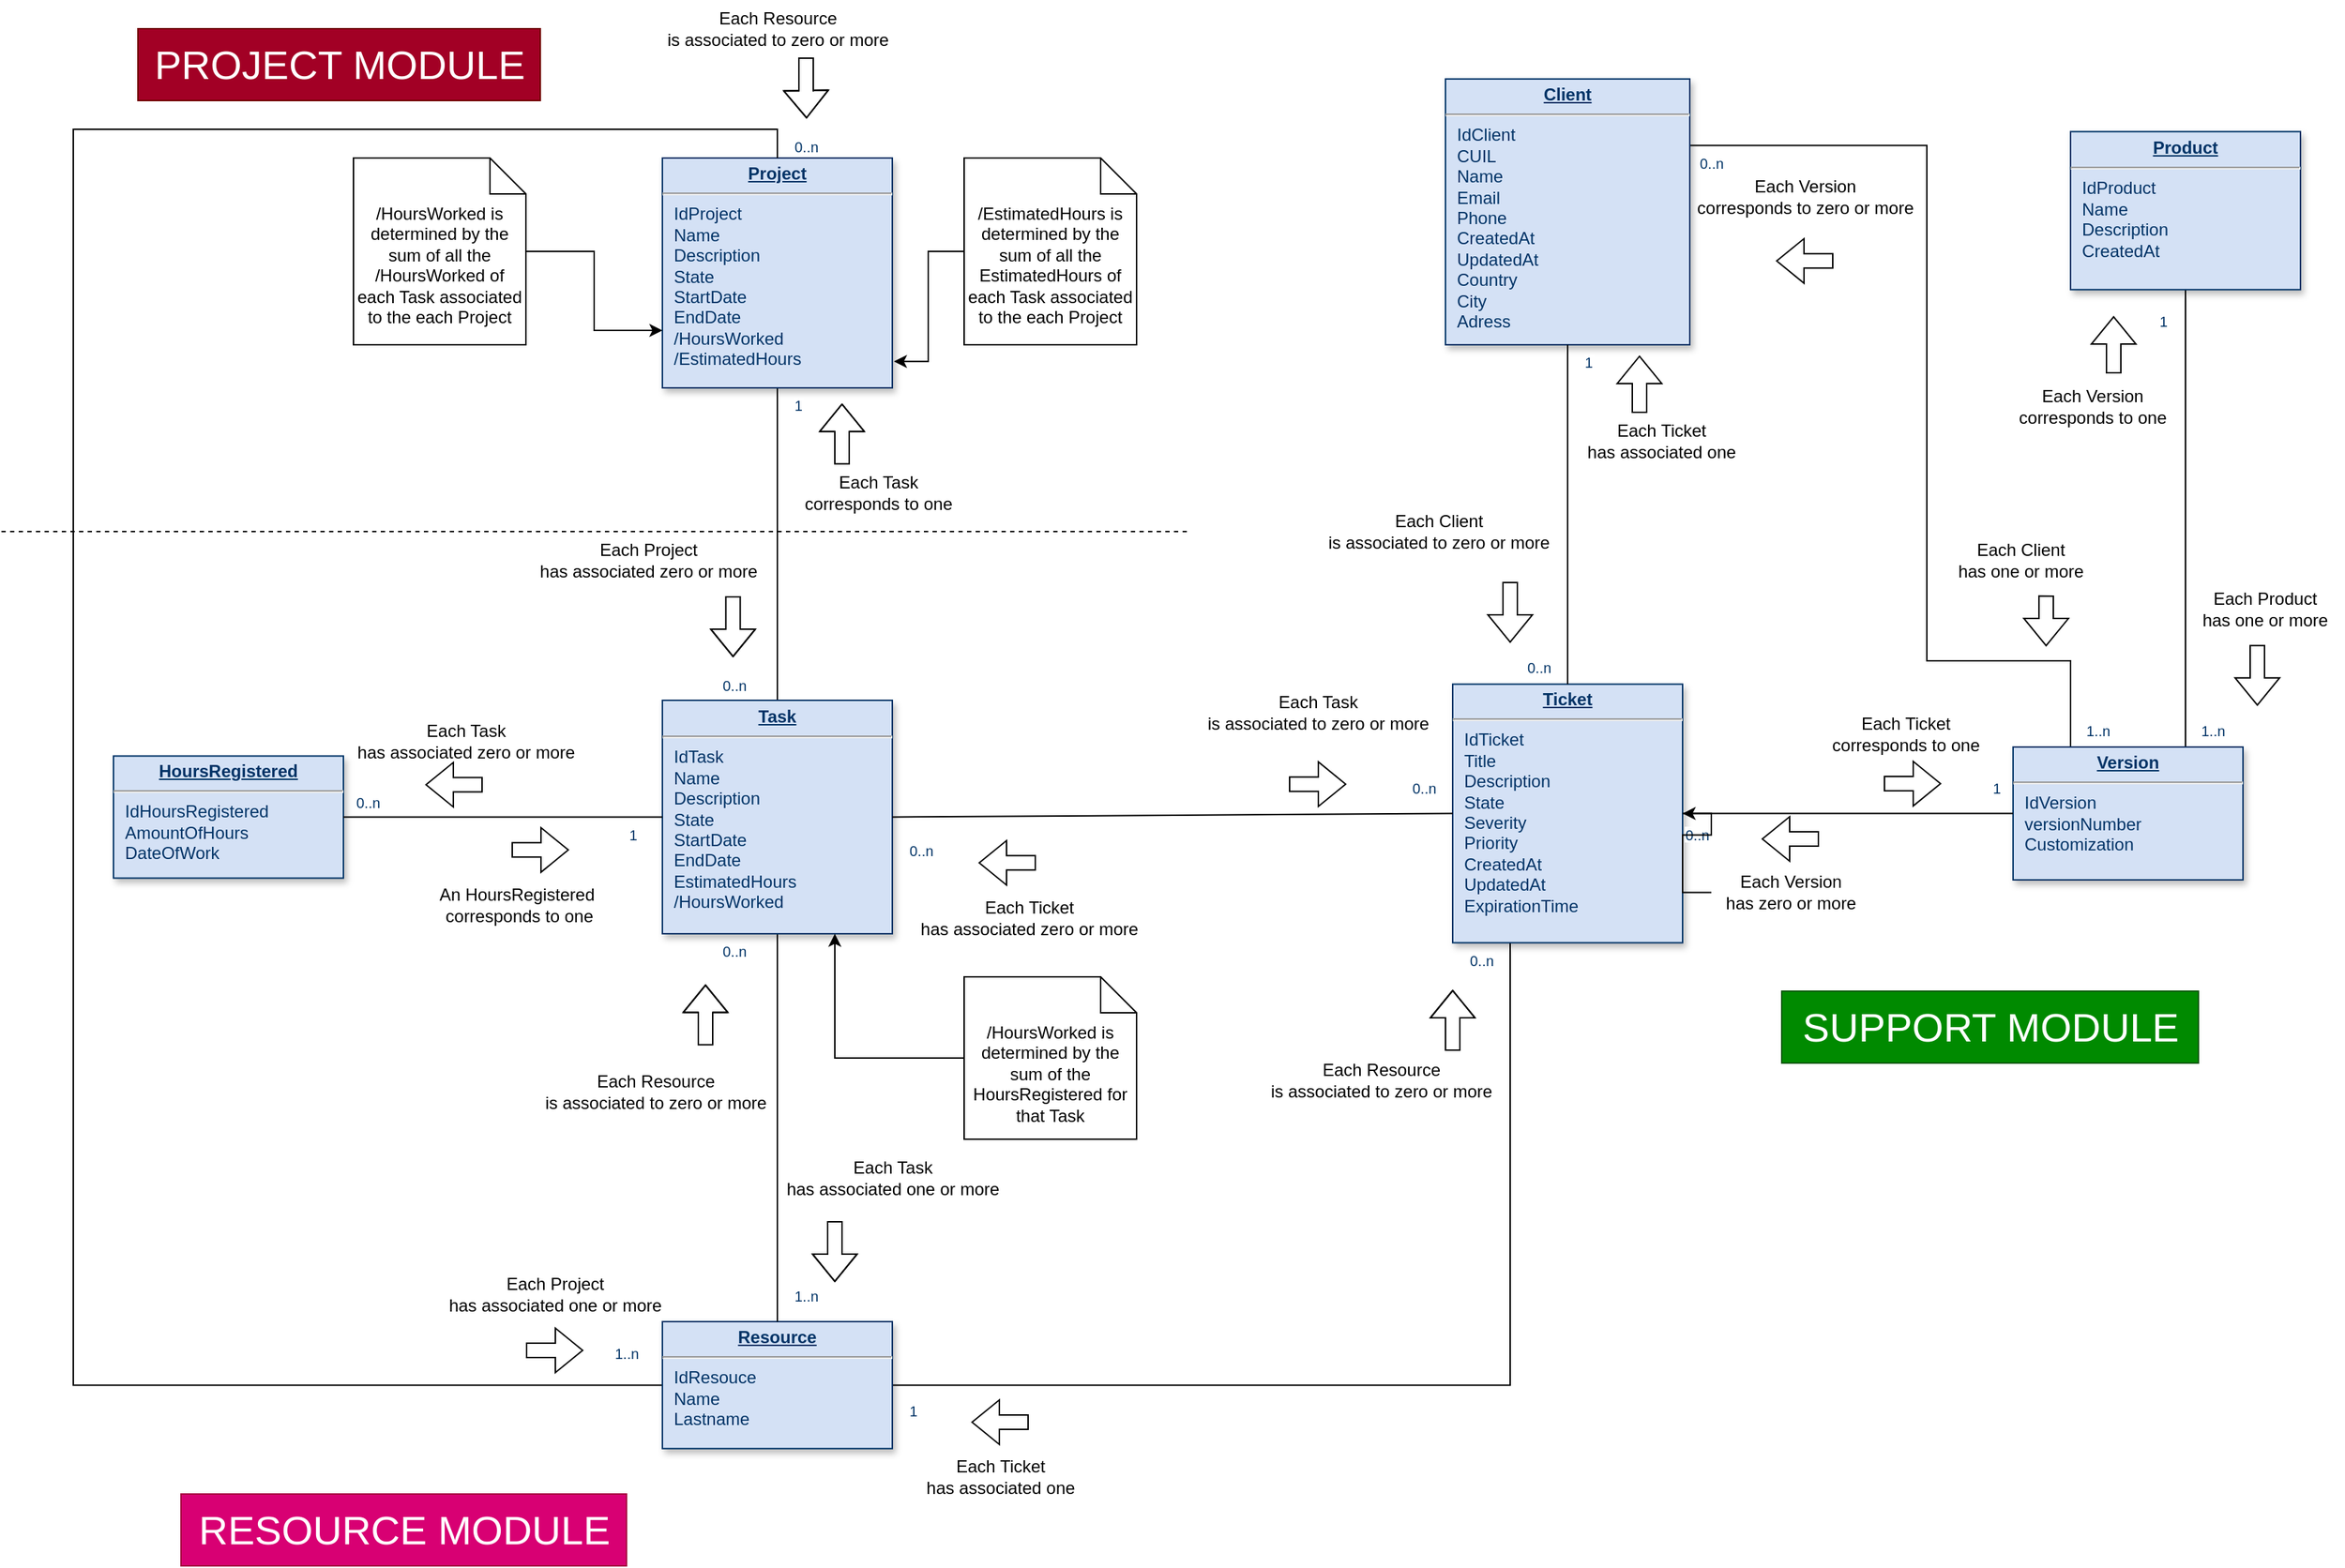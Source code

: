 <mxfile version="21.5.1" type="device">
  <diagram name="Page-1" id="efa7a0a1-bf9b-a30e-e6df-94a7791c09e9">
    <mxGraphModel dx="1114" dy="654" grid="1" gridSize="10" guides="1" tooltips="1" connect="1" arrows="1" fold="1" page="1" pageScale="1" pageWidth="826" pageHeight="1169" background="none" math="0" shadow="0">
      <root>
        <mxCell id="0" />
        <mxCell id="1" parent="0" />
        <mxCell id="20" value="&lt;p style=&quot;margin: 0px; margin-top: 4px; text-align: center; text-decoration: underline;&quot;&gt;&lt;strong&gt;HoursRegistered&lt;/strong&gt;&lt;/p&gt;&lt;hr&gt;&lt;p style=&quot;margin: 0px; margin-left: 8px;&quot;&gt;IdHoursRegistered&lt;/p&gt;&lt;p style=&quot;margin: 0px; margin-left: 8px;&quot;&gt;AmountOfHours&lt;/p&gt;&lt;p style=&quot;margin: 0px; margin-left: 8px;&quot;&gt;DateOfWork&lt;/p&gt;" style="verticalAlign=top;align=left;overflow=fill;fontSize=12;fontFamily=Helvetica;html=1;strokeColor=#003366;shadow=1;fillColor=#D4E1F5;fontColor=#003366" parent="1" vertex="1">
          <mxGeometry x="78" y="526.25" width="160" height="85" as="geometry" />
        </mxCell>
        <mxCell id="zfTTGvhppYqI7xpnwaoA-194" style="edgeStyle=orthogonalEdgeStyle;rounded=0;orthogonalLoop=1;jettySize=auto;html=1;entryX=0.5;entryY=0;entryDx=0;entryDy=0;endArrow=none;endFill=0;" parent="1" source="21" target="35" edge="1">
          <mxGeometry relative="1" as="geometry" />
        </mxCell>
        <mxCell id="21" value="&lt;p style=&quot;margin: 0px; margin-top: 4px; text-align: center; text-decoration: underline;&quot;&gt;&lt;strong&gt;Project&lt;/strong&gt;&lt;/p&gt;&lt;hr&gt;&lt;p style=&quot;margin: 0px; margin-left: 8px;&quot;&gt;IdProject&lt;/p&gt;&lt;p style=&quot;margin: 0px; margin-left: 8px;&quot;&gt;Name&lt;/p&gt;&lt;p style=&quot;margin: 0px; margin-left: 8px;&quot;&gt;Description&lt;/p&gt;&lt;p style=&quot;margin: 0px; margin-left: 8px;&quot;&gt;State&lt;/p&gt;&lt;p style=&quot;margin: 0px; margin-left: 8px;&quot;&gt;StartDate&lt;/p&gt;&lt;p style=&quot;margin: 0px; margin-left: 8px;&quot;&gt;EndDate&lt;/p&gt;&lt;p style=&quot;margin: 0px; margin-left: 8px;&quot;&gt;/HoursWorked&lt;/p&gt;&lt;p style=&quot;margin: 0px; margin-left: 8px;&quot;&gt;/EstimatedHours&lt;/p&gt;" style="verticalAlign=top;align=left;overflow=fill;fontSize=12;fontFamily=Helvetica;html=1;strokeColor=#003366;shadow=1;fillColor=#D4E1F5;fontColor=#003366" parent="1" vertex="1">
          <mxGeometry x="460" y="110.0" width="160" height="160" as="geometry" />
        </mxCell>
        <mxCell id="zfTTGvhppYqI7xpnwaoA-155" style="edgeStyle=orthogonalEdgeStyle;rounded=0;orthogonalLoop=1;jettySize=auto;html=1;exitX=1;exitY=0.25;exitDx=0;exitDy=0;entryX=0.25;entryY=0;entryDx=0;entryDy=0;endArrow=none;endFill=0;" parent="1" source="22" target="33" edge="1">
          <mxGeometry relative="1" as="geometry">
            <Array as="points">
              <mxPoint x="1175" y="101" />
              <mxPoint x="1340" y="101" />
              <mxPoint x="1340" y="460" />
              <mxPoint x="1440" y="460" />
            </Array>
          </mxGeometry>
        </mxCell>
        <mxCell id="22" value="&lt;p style=&quot;margin: 0px; margin-top: 4px; text-align: center; text-decoration: underline;&quot;&gt;&lt;b&gt;Client&lt;/b&gt;&lt;/p&gt;&lt;hr&gt;&lt;p style=&quot;margin: 0px; margin-left: 8px;&quot;&gt;IdClient&lt;/p&gt;&lt;p style=&quot;margin: 0px; margin-left: 8px;&quot;&gt;CUIL&lt;br&gt;&lt;/p&gt;&lt;p style=&quot;margin: 0px; margin-left: 8px;&quot;&gt;Name&lt;/p&gt;&lt;p style=&quot;margin: 0px; margin-left: 8px;&quot;&gt;Email&lt;/p&gt;&lt;p style=&quot;margin: 0px; margin-left: 8px;&quot;&gt;Phone&lt;/p&gt;&lt;p style=&quot;margin: 0px; margin-left: 8px;&quot;&gt;CreatedAt&lt;/p&gt;&lt;p style=&quot;margin: 0px; margin-left: 8px;&quot;&gt;UpdatedAt&lt;/p&gt;&lt;p style=&quot;margin: 0px; margin-left: 8px;&quot;&gt;Country&lt;/p&gt;&lt;p style=&quot;margin: 0px; margin-left: 8px;&quot;&gt;City&lt;/p&gt;&lt;p style=&quot;margin: 0px; margin-left: 8px;&quot;&gt;Adress&lt;/p&gt;" style="verticalAlign=top;align=left;overflow=fill;fontSize=12;fontFamily=Helvetica;html=1;strokeColor=#003366;shadow=1;fillColor=#D4E1F5;fontColor=#003366" parent="1" vertex="1">
          <mxGeometry x="1005" y="54.96" width="170" height="185.04" as="geometry" />
        </mxCell>
        <mxCell id="zfTTGvhppYqI7xpnwaoA-201" style="edgeStyle=orthogonalEdgeStyle;rounded=0;orthogonalLoop=1;jettySize=auto;html=1;entryX=0.25;entryY=1;entryDx=0;entryDy=0;endArrow=none;endFill=0;" parent="1" source="25" target="28" edge="1">
          <mxGeometry relative="1" as="geometry" />
        </mxCell>
        <mxCell id="zfTTGvhppYqI7xpnwaoA-208" style="edgeStyle=orthogonalEdgeStyle;rounded=0;orthogonalLoop=1;jettySize=auto;html=1;entryX=0.5;entryY=0;entryDx=0;entryDy=0;endArrow=none;endFill=0;" parent="1" source="25" target="21" edge="1">
          <mxGeometry relative="1" as="geometry">
            <Array as="points">
              <mxPoint x="50" y="964" />
              <mxPoint x="50" y="90" />
              <mxPoint x="540" y="90" />
            </Array>
          </mxGeometry>
        </mxCell>
        <mxCell id="25" value="&lt;p style=&quot;margin: 0px; margin-top: 4px; text-align: center; text-decoration: underline;&quot;&gt;&lt;strong&gt;Resource&lt;/strong&gt;&lt;/p&gt;&lt;hr&gt;&lt;p style=&quot;margin: 0px; margin-left: 8px;&quot;&gt;IdResouce&lt;/p&gt;&lt;p style=&quot;margin: 0px; margin-left: 8px;&quot;&gt;Name&lt;/p&gt;&lt;p style=&quot;margin: 0px; margin-left: 8px;&quot;&gt;Lastname&lt;/p&gt;" style="verticalAlign=top;align=left;overflow=fill;fontSize=12;fontFamily=Helvetica;html=1;strokeColor=#003366;shadow=1;fillColor=#D4E1F5;fontColor=#003366" parent="1" vertex="1">
          <mxGeometry x="460" y="920" width="160" height="88.36" as="geometry" />
        </mxCell>
        <mxCell id="28" value="&lt;p style=&quot;margin: 0px; margin-top: 4px; text-align: center; text-decoration: underline;&quot;&gt;&lt;strong&gt;Ticket&lt;/strong&gt;&lt;/p&gt;&lt;hr&gt;&lt;p style=&quot;margin: 0px; margin-left: 8px;&quot;&gt;IdTicket&lt;/p&gt;&lt;p style=&quot;margin: 0px; margin-left: 8px;&quot;&gt;Title&lt;/p&gt;&lt;p style=&quot;margin: 0px; margin-left: 8px;&quot;&gt;Description&lt;/p&gt;&lt;p style=&quot;margin: 0px; margin-left: 8px;&quot;&gt;State&lt;/p&gt;&lt;p style=&quot;margin: 0px; margin-left: 8px;&quot;&gt;Severity&lt;/p&gt;&lt;p style=&quot;margin: 0px; margin-left: 8px;&quot;&gt;Priority&lt;/p&gt;&lt;p style=&quot;margin: 0px; margin-left: 8px;&quot;&gt;CreatedAt&lt;/p&gt;&lt;p style=&quot;margin: 0px; margin-left: 8px;&quot;&gt;UpdatedAt&lt;/p&gt;&lt;p style=&quot;margin: 0px; margin-left: 8px;&quot;&gt;ExpirationTime&lt;/p&gt;" style="verticalAlign=top;align=left;overflow=fill;fontSize=12;fontFamily=Helvetica;html=1;strokeColor=#003366;shadow=1;fillColor=#D4E1F5;fontColor=#003366" parent="1" vertex="1">
          <mxGeometry x="1010" y="476.25" width="160" height="180" as="geometry" />
        </mxCell>
        <mxCell id="zfTTGvhppYqI7xpnwaoA-118" style="edgeStyle=orthogonalEdgeStyle;rounded=0;orthogonalLoop=1;jettySize=auto;html=1;endArrow=none;endFill=0;exitX=0.5;exitY=1;exitDx=0;exitDy=0;entryX=0.75;entryY=0;entryDx=0;entryDy=0;" parent="1" source="29" target="33" edge="1">
          <mxGeometry relative="1" as="geometry">
            <Array as="points">
              <mxPoint x="1520" y="330" />
              <mxPoint x="1520" y="330" />
            </Array>
          </mxGeometry>
        </mxCell>
        <mxCell id="29" value="&lt;p style=&quot;margin: 0px; margin-top: 4px; text-align: center; text-decoration: underline;&quot;&gt;&lt;b&gt;Product&lt;/b&gt;&lt;/p&gt;&lt;hr&gt;&lt;p style=&quot;margin: 0px; margin-left: 8px;&quot;&gt;IdProduct&lt;/p&gt;&lt;p style=&quot;margin: 0px; margin-left: 8px;&quot;&gt;Name&lt;/p&gt;&lt;p style=&quot;margin: 0px; margin-left: 8px;&quot;&gt;Description&lt;/p&gt;&lt;p style=&quot;margin: 0px; margin-left: 8px;&quot;&gt;CreatedAt&lt;/p&gt;" style="verticalAlign=top;align=left;overflow=fill;fontSize=12;fontFamily=Helvetica;html=1;strokeColor=#003366;shadow=1;fillColor=#D4E1F5;fontColor=#003366" parent="1" vertex="1">
          <mxGeometry x="1440" y="91.64" width="160" height="110" as="geometry" />
        </mxCell>
        <mxCell id="33" value="&lt;p style=&quot;margin: 0px; margin-top: 4px; text-align: center; text-decoration: underline;&quot;&gt;&lt;strong&gt;Version&lt;/strong&gt;&lt;/p&gt;&lt;hr&gt;&lt;p style=&quot;margin: 0px; margin-left: 8px;&quot;&gt;IdVersion&lt;/p&gt;&lt;p style=&quot;margin: 0px 0px 0px 8px;&quot;&gt;versionNumber&lt;/p&gt;&lt;p style=&quot;margin: 0px 0px 0px 8px;&quot;&gt;Customization&lt;/p&gt;&lt;p style=&quot;margin: 0px 0px 0px 8px;&quot;&gt;&lt;br&gt;&lt;/p&gt;" style="verticalAlign=top;align=left;overflow=fill;fontSize=12;fontFamily=Helvetica;html=1;strokeColor=#003366;shadow=1;fillColor=#D4E1F5;fontColor=#003366;container=0;" parent="1" vertex="1">
          <mxGeometry x="1400" y="520" width="160" height="92.5" as="geometry" />
        </mxCell>
        <mxCell id="zfTTGvhppYqI7xpnwaoA-185" style="edgeStyle=orthogonalEdgeStyle;rounded=0;orthogonalLoop=1;jettySize=auto;html=1;exitX=0.5;exitY=1;exitDx=0;exitDy=0;entryX=0.5;entryY=0;entryDx=0;entryDy=0;endArrow=none;endFill=0;" parent="1" source="35" target="25" edge="1">
          <mxGeometry relative="1" as="geometry" />
        </mxCell>
        <mxCell id="35" value="&lt;p style=&quot;margin: 0px; margin-top: 4px; text-align: center; text-decoration: underline;&quot;&gt;&lt;strong&gt;Task&lt;/strong&gt;&lt;/p&gt;&lt;hr&gt;&lt;p style=&quot;margin: 0px; margin-left: 8px;&quot;&gt;IdTask&lt;/p&gt;&lt;p style=&quot;margin: 0px; margin-left: 8px;&quot;&gt;Name&lt;/p&gt;&lt;p style=&quot;margin: 0px; margin-left: 8px;&quot;&gt;Description&lt;/p&gt;&lt;p style=&quot;margin: 0px; margin-left: 8px;&quot;&gt;State&lt;/p&gt;&lt;p style=&quot;margin: 0px; margin-left: 8px;&quot;&gt;StartDate&lt;/p&gt;&lt;p style=&quot;margin: 0px; margin-left: 8px;&quot;&gt;EndDate&lt;/p&gt;&lt;p style=&quot;margin: 0px; margin-left: 8px;&quot;&gt;EstimatedHours&lt;/p&gt;&lt;p style=&quot;margin: 0px; margin-left: 8px;&quot;&gt;/HoursWorked&lt;/p&gt;" style="verticalAlign=top;align=left;overflow=fill;fontSize=12;fontFamily=Helvetica;html=1;strokeColor=#003366;shadow=1;fillColor=#D4E1F5;fontColor=#003366" parent="1" vertex="1">
          <mxGeometry x="460" y="487.5" width="160" height="162.5" as="geometry" />
        </mxCell>
        <mxCell id="zfTTGvhppYqI7xpnwaoA-127" value="1..n" style="resizable=0;align=left;verticalAlign=top;labelBackgroundColor=#ffffff;fontSize=10;strokeColor=#003366;shadow=1;fillColor=#D4E1F5;fontColor=#003366;container=0;" parent="1" connectable="0" vertex="1">
          <mxGeometry x="1529" y="496.25" as="geometry" />
        </mxCell>
        <mxCell id="zfTTGvhppYqI7xpnwaoA-128" value="1" style="resizable=0;align=left;verticalAlign=top;labelBackgroundColor=#ffffff;fontSize=10;strokeColor=#003366;shadow=1;fillColor=#D4E1F5;fontColor=#003366;container=0;" parent="1" connectable="0" vertex="1">
          <mxGeometry x="1500" y="211.64" as="geometry" />
        </mxCell>
        <mxCell id="zfTTGvhppYqI7xpnwaoA-130" value="Each Product&lt;br&gt;has one or more" style="text;html=1;align=center;verticalAlign=middle;resizable=0;points=[];autosize=1;strokeColor=none;fillColor=none;" parent="1" vertex="1">
          <mxGeometry x="1520" y="403.87" width="110" height="40" as="geometry" />
        </mxCell>
        <mxCell id="zfTTGvhppYqI7xpnwaoA-131" value="" style="shape=flexArrow;endArrow=classic;html=1;rounded=0;" parent="1" edge="1">
          <mxGeometry width="50" height="50" relative="1" as="geometry">
            <mxPoint x="1570" y="448.87" as="sourcePoint" />
            <mxPoint x="1570" y="491.37" as="targetPoint" />
          </mxGeometry>
        </mxCell>
        <mxCell id="zfTTGvhppYqI7xpnwaoA-132" value="Each Version &lt;br&gt;corresponds to one" style="text;html=1;align=center;verticalAlign=middle;resizable=0;points=[];autosize=1;strokeColor=none;fillColor=none;" parent="1" vertex="1">
          <mxGeometry x="1390" y="262.5" width="130" height="40" as="geometry" />
        </mxCell>
        <mxCell id="zfTTGvhppYqI7xpnwaoA-133" value="" style="shape=flexArrow;endArrow=classic;html=1;rounded=0;" parent="1" edge="1">
          <mxGeometry width="50" height="50" relative="1" as="geometry">
            <mxPoint x="1470" y="260" as="sourcePoint" />
            <mxPoint x="1470" y="220" as="targetPoint" />
          </mxGeometry>
        </mxCell>
        <mxCell id="zfTTGvhppYqI7xpnwaoA-134" value="" style="endArrow=none;html=1;rounded=0;exitX=1;exitY=0.5;exitDx=0;exitDy=0;entryX=0;entryY=0.5;entryDx=0;entryDy=0;" parent="1" source="28" target="33" edge="1">
          <mxGeometry width="50" height="50" relative="1" as="geometry">
            <mxPoint x="1190" y="560" as="sourcePoint" />
            <mxPoint x="1280" y="540" as="targetPoint" />
          </mxGeometry>
        </mxCell>
        <mxCell id="zfTTGvhppYqI7xpnwaoA-135" value="0..n" style="resizable=0;align=left;verticalAlign=top;labelBackgroundColor=#ffffff;fontSize=10;strokeColor=#003366;shadow=1;fillColor=#D4E1F5;fontColor=#003366;container=0;" parent="1" connectable="0" vertex="1">
          <mxGeometry x="1170" y="568.75" as="geometry" />
        </mxCell>
        <mxCell id="zfTTGvhppYqI7xpnwaoA-136" value="1" style="resizable=0;align=left;verticalAlign=top;labelBackgroundColor=#ffffff;fontSize=10;strokeColor=#003366;shadow=1;fillColor=#D4E1F5;fontColor=#003366;container=0;" parent="1" connectable="0" vertex="1">
          <mxGeometry x="1384" y="536.25" as="geometry" />
        </mxCell>
        <mxCell id="zfTTGvhppYqI7xpnwaoA-137" value="Each Ticket &lt;br&gt;corresponds to one" style="text;html=1;align=center;verticalAlign=middle;resizable=0;points=[];autosize=1;strokeColor=none;fillColor=none;" parent="1" vertex="1">
          <mxGeometry x="1260" y="491.37" width="130" height="40" as="geometry" />
        </mxCell>
        <mxCell id="zfTTGvhppYqI7xpnwaoA-138" value="" style="shape=flexArrow;endArrow=classic;html=1;rounded=0;" parent="1" edge="1">
          <mxGeometry width="50" height="50" relative="1" as="geometry">
            <mxPoint x="1310" y="545.54" as="sourcePoint" />
            <mxPoint x="1350" y="545.54" as="targetPoint" />
          </mxGeometry>
        </mxCell>
        <mxCell id="zfTTGvhppYqI7xpnwaoA-220" value="" style="edgeStyle=orthogonalEdgeStyle;rounded=0;orthogonalLoop=1;jettySize=auto;html=1;" parent="1" source="zfTTGvhppYqI7xpnwaoA-139" target="28" edge="1">
          <mxGeometry relative="1" as="geometry" />
        </mxCell>
        <mxCell id="zfTTGvhppYqI7xpnwaoA-139" value="Each Version&lt;br&gt;has zero or more" style="text;html=1;align=center;verticalAlign=middle;resizable=0;points=[];autosize=1;strokeColor=none;fillColor=none;" parent="1" vertex="1">
          <mxGeometry x="1190" y="601.25" width="110" height="40" as="geometry" />
        </mxCell>
        <mxCell id="zfTTGvhppYqI7xpnwaoA-140" value="" style="shape=flexArrow;endArrow=classic;html=1;rounded=0;" parent="1" edge="1">
          <mxGeometry width="50" height="50" relative="1" as="geometry">
            <mxPoint x="1265" y="584" as="sourcePoint" />
            <mxPoint x="1225" y="584" as="targetPoint" />
          </mxGeometry>
        </mxCell>
        <mxCell id="zfTTGvhppYqI7xpnwaoA-141" value="" style="endArrow=none;html=1;rounded=0;exitX=0.5;exitY=0;exitDx=0;exitDy=0;entryX=0.5;entryY=1;entryDx=0;entryDy=0;" parent="1" source="28" target="22" edge="1">
          <mxGeometry width="50" height="50" relative="1" as="geometry">
            <mxPoint x="1180" y="360" as="sourcePoint" />
            <mxPoint x="1230" y="310" as="targetPoint" />
          </mxGeometry>
        </mxCell>
        <mxCell id="zfTTGvhppYqI7xpnwaoA-142" value="0..n" style="resizable=0;align=left;verticalAlign=top;labelBackgroundColor=#ffffff;fontSize=10;strokeColor=#003366;shadow=1;fillColor=#D4E1F5;fontColor=#003366;container=0;" parent="1" connectable="0" vertex="1">
          <mxGeometry x="1060" y="452.5" as="geometry" />
        </mxCell>
        <mxCell id="zfTTGvhppYqI7xpnwaoA-145" value="1" style="resizable=0;align=left;verticalAlign=top;labelBackgroundColor=#ffffff;fontSize=10;strokeColor=#003366;shadow=1;fillColor=#D4E1F5;fontColor=#003366;container=0;" parent="1" connectable="0" vertex="1">
          <mxGeometry x="1100" y="240" as="geometry" />
        </mxCell>
        <mxCell id="zfTTGvhppYqI7xpnwaoA-146" value="Each Client &lt;br&gt;is associated to zero or more" style="text;html=1;align=center;verticalAlign=middle;resizable=0;points=[];autosize=1;strokeColor=none;fillColor=none;" parent="1" vertex="1">
          <mxGeometry x="910" y="350" width="180" height="40" as="geometry" />
        </mxCell>
        <mxCell id="zfTTGvhppYqI7xpnwaoA-147" value="Each Ticket &lt;br&gt;has associated one" style="text;html=1;align=center;verticalAlign=middle;resizable=0;points=[];autosize=1;strokeColor=none;fillColor=none;" parent="1" vertex="1">
          <mxGeometry x="1090" y="287.48" width="130" height="40" as="geometry" />
        </mxCell>
        <mxCell id="zfTTGvhppYqI7xpnwaoA-148" value="" style="shape=flexArrow;endArrow=classic;html=1;rounded=0;" parent="1" edge="1">
          <mxGeometry width="50" height="50" relative="1" as="geometry">
            <mxPoint x="1050" y="405" as="sourcePoint" />
            <mxPoint x="1050" y="447.5" as="targetPoint" />
          </mxGeometry>
        </mxCell>
        <mxCell id="zfTTGvhppYqI7xpnwaoA-149" value="" style="shape=flexArrow;endArrow=classic;html=1;rounded=0;" parent="1" edge="1">
          <mxGeometry width="50" height="50" relative="1" as="geometry">
            <mxPoint x="1140" y="287.48" as="sourcePoint" />
            <mxPoint x="1140" y="247.48" as="targetPoint" />
          </mxGeometry>
        </mxCell>
        <mxCell id="zfTTGvhppYqI7xpnwaoA-156" value="1..n" style="resizable=0;align=left;verticalAlign=top;labelBackgroundColor=#ffffff;fontSize=10;strokeColor=#003366;shadow=1;fillColor=#D4E1F5;fontColor=#003366;container=0;" parent="1" connectable="0" vertex="1">
          <mxGeometry x="1449" y="496.25" as="geometry" />
        </mxCell>
        <mxCell id="zfTTGvhppYqI7xpnwaoA-157" value="0..n" style="resizable=0;align=left;verticalAlign=top;labelBackgroundColor=#ffffff;fontSize=10;strokeColor=#003366;shadow=1;fillColor=#D4E1F5;fontColor=#003366;container=0;" parent="1" connectable="0" vertex="1">
          <mxGeometry x="1180" y="101.64" as="geometry" />
        </mxCell>
        <mxCell id="zfTTGvhppYqI7xpnwaoA-158" value="Each Client &lt;br&gt;has one or more" style="text;html=1;align=center;verticalAlign=middle;resizable=0;points=[];autosize=1;strokeColor=none;fillColor=none;" parent="1" vertex="1">
          <mxGeometry x="1350" y="370" width="110" height="40" as="geometry" />
        </mxCell>
        <mxCell id="zfTTGvhppYqI7xpnwaoA-159" value="" style="shape=flexArrow;endArrow=classic;html=1;rounded=0;exitX=0.664;exitY=1.111;exitDx=0;exitDy=0;exitPerimeter=0;" parent="1" source="zfTTGvhppYqI7xpnwaoA-158" edge="1">
          <mxGeometry width="50" height="50" relative="1" as="geometry">
            <mxPoint x="1419.75" y="420" as="sourcePoint" />
            <mxPoint x="1423" y="450" as="targetPoint" />
          </mxGeometry>
        </mxCell>
        <mxCell id="zfTTGvhppYqI7xpnwaoA-160" value="Each Version&lt;br&gt;corresponds to zero or more" style="text;html=1;align=center;verticalAlign=middle;resizable=0;points=[];autosize=1;strokeColor=none;fillColor=none;" parent="1" vertex="1">
          <mxGeometry x="1170" y="117.48" width="170" height="40" as="geometry" />
        </mxCell>
        <mxCell id="zfTTGvhppYqI7xpnwaoA-161" value="" style="shape=flexArrow;endArrow=classic;html=1;rounded=0;" parent="1" edge="1">
          <mxGeometry width="50" height="50" relative="1" as="geometry">
            <mxPoint x="1275" y="181.64" as="sourcePoint" />
            <mxPoint x="1235" y="181.64" as="targetPoint" />
          </mxGeometry>
        </mxCell>
        <mxCell id="zfTTGvhppYqI7xpnwaoA-162" value="&lt;font style=&quot;font-size: 28px;&quot;&gt;SUPPORT MODULE&lt;/font&gt;" style="text;html=1;align=center;verticalAlign=middle;resizable=0;points=[];autosize=1;strokeColor=#005700;fillColor=#008a00;fontColor=#ffffff;" parent="1" vertex="1">
          <mxGeometry x="1239" y="690" width="290" height="50" as="geometry" />
        </mxCell>
        <mxCell id="zfTTGvhppYqI7xpnwaoA-163" value="" style="endArrow=none;html=1;rounded=0;exitX=1;exitY=0.5;exitDx=0;exitDy=0;entryX=0;entryY=0.5;entryDx=0;entryDy=0;" parent="1" source="35" target="28" edge="1">
          <mxGeometry width="50" height="50" relative="1" as="geometry">
            <mxPoint x="830" y="540" as="sourcePoint" />
            <mxPoint x="880" y="490" as="targetPoint" />
          </mxGeometry>
        </mxCell>
        <mxCell id="zfTTGvhppYqI7xpnwaoA-164" value="0..n" style="resizable=0;align=left;verticalAlign=top;labelBackgroundColor=#ffffff;fontSize=10;strokeColor=#003366;shadow=1;fillColor=#D4E1F5;fontColor=#003366;container=0;" parent="1" connectable="0" vertex="1">
          <mxGeometry x="980" y="536.25" as="geometry" />
        </mxCell>
        <mxCell id="zfTTGvhppYqI7xpnwaoA-165" value="1" style="resizable=0;align=left;verticalAlign=top;labelBackgroundColor=#ffffff;fontSize=10;strokeColor=#003366;shadow=1;fillColor=#D4E1F5;fontColor=#003366;container=0;" parent="1" connectable="0" vertex="1">
          <mxGeometry x="435" y="568.75" as="geometry" />
        </mxCell>
        <mxCell id="zfTTGvhppYqI7xpnwaoA-166" value="Each Task&lt;br&gt;is associated to zero or more" style="text;html=1;align=center;verticalAlign=middle;resizable=0;points=[];autosize=1;strokeColor=none;fillColor=none;" parent="1" vertex="1">
          <mxGeometry x="826" y="476.25" width="180" height="40" as="geometry" />
        </mxCell>
        <mxCell id="zfTTGvhppYqI7xpnwaoA-167" value="" style="shape=flexArrow;endArrow=classic;html=1;rounded=0;" parent="1" edge="1">
          <mxGeometry width="50" height="50" relative="1" as="geometry">
            <mxPoint x="896" y="545.83" as="sourcePoint" />
            <mxPoint x="936" y="545.83" as="targetPoint" />
          </mxGeometry>
        </mxCell>
        <mxCell id="zfTTGvhppYqI7xpnwaoA-168" value="Each Ticket&lt;br&gt;has associated zero or more" style="text;html=1;align=center;verticalAlign=middle;resizable=0;points=[];autosize=1;strokeColor=none;fillColor=none;" parent="1" vertex="1">
          <mxGeometry x="630" y="619.38" width="170" height="40" as="geometry" />
        </mxCell>
        <mxCell id="zfTTGvhppYqI7xpnwaoA-169" value="" style="shape=flexArrow;endArrow=classic;html=1;rounded=0;" parent="1" edge="1">
          <mxGeometry width="50" height="50" relative="1" as="geometry">
            <mxPoint x="720" y="600.63" as="sourcePoint" />
            <mxPoint x="680" y="600.63" as="targetPoint" />
          </mxGeometry>
        </mxCell>
        <mxCell id="zfTTGvhppYqI7xpnwaoA-171" style="edgeStyle=orthogonalEdgeStyle;rounded=0;orthogonalLoop=1;jettySize=auto;html=1;entryX=0.75;entryY=1;entryDx=0;entryDy=0;" parent="1" source="zfTTGvhppYqI7xpnwaoA-170" target="35" edge="1">
          <mxGeometry relative="1" as="geometry" />
        </mxCell>
        <mxCell id="zfTTGvhppYqI7xpnwaoA-170" value="/HoursWorked is determined by the sum of the HoursRegistered for that Task" style="shape=note2;boundedLbl=1;whiteSpace=wrap;html=1;size=25;verticalAlign=top;align=center;" parent="1" vertex="1">
          <mxGeometry x="670" y="680" width="120" height="113" as="geometry" />
        </mxCell>
        <mxCell id="zfTTGvhppYqI7xpnwaoA-172" value="" style="endArrow=none;html=1;rounded=0;entryX=1;entryY=0.5;entryDx=0;entryDy=0;exitX=0;exitY=0.5;exitDx=0;exitDy=0;" parent="1" source="35" target="20" edge="1">
          <mxGeometry width="50" height="50" relative="1" as="geometry">
            <mxPoint x="530" y="360" as="sourcePoint" />
            <mxPoint x="580" y="310" as="targetPoint" />
          </mxGeometry>
        </mxCell>
        <mxCell id="zfTTGvhppYqI7xpnwaoA-173" value="0..n" style="resizable=0;align=left;verticalAlign=top;labelBackgroundColor=#ffffff;fontSize=10;strokeColor=#003366;shadow=1;fillColor=#D4E1F5;fontColor=#003366;container=0;" parent="1" connectable="0" vertex="1">
          <mxGeometry x="245" y="546.25" as="geometry" />
        </mxCell>
        <mxCell id="zfTTGvhppYqI7xpnwaoA-174" value="0..n" style="resizable=0;align=left;verticalAlign=top;labelBackgroundColor=#ffffff;fontSize=10;strokeColor=#003366;shadow=1;fillColor=#D4E1F5;fontColor=#003366;container=0;" parent="1" connectable="0" vertex="1">
          <mxGeometry x="630" y="580" as="geometry" />
        </mxCell>
        <mxCell id="zfTTGvhppYqI7xpnwaoA-175" value="Each Task&lt;br&gt;has associated zero or more" style="text;html=1;align=center;verticalAlign=middle;resizable=0;points=[];autosize=1;strokeColor=none;fillColor=none;" parent="1" vertex="1">
          <mxGeometry x="238" y="496.25" width="170" height="40" as="geometry" />
        </mxCell>
        <mxCell id="zfTTGvhppYqI7xpnwaoA-176" value="" style="shape=flexArrow;endArrow=classic;html=1;rounded=0;" parent="1" edge="1">
          <mxGeometry width="50" height="50" relative="1" as="geometry">
            <mxPoint x="490.0" y="727.75" as="sourcePoint" />
            <mxPoint x="490.0" y="685.25" as="targetPoint" />
            <Array as="points">
              <mxPoint x="490.0" y="715.25" />
            </Array>
          </mxGeometry>
        </mxCell>
        <mxCell id="zfTTGvhppYqI7xpnwaoA-177" value="" style="shape=flexArrow;endArrow=classic;html=1;rounded=0;" parent="1" edge="1">
          <mxGeometry width="50" height="50" relative="1" as="geometry">
            <mxPoint x="580" y="850" as="sourcePoint" />
            <mxPoint x="580" y="892.5" as="targetPoint" />
            <Array as="points">
              <mxPoint x="580" y="880" />
              <mxPoint x="580" y="863.75" />
            </Array>
          </mxGeometry>
        </mxCell>
        <mxCell id="zfTTGvhppYqI7xpnwaoA-178" value="An HoursRegistered&amp;nbsp;&lt;br&gt;corresponds to one" style="text;html=1;align=center;verticalAlign=middle;resizable=0;points=[];autosize=1;strokeColor=none;fillColor=none;" parent="1" vertex="1">
          <mxGeometry x="295" y="610" width="130" height="40" as="geometry" />
        </mxCell>
        <mxCell id="zfTTGvhppYqI7xpnwaoA-182" value="" style="shape=flexArrow;endArrow=classic;html=1;rounded=0;" parent="1" edge="1">
          <mxGeometry width="50" height="50" relative="1" as="geometry">
            <mxPoint x="335" y="546.25" as="sourcePoint" />
            <mxPoint x="295" y="546.25" as="targetPoint" />
          </mxGeometry>
        </mxCell>
        <mxCell id="zfTTGvhppYqI7xpnwaoA-183" value="" style="shape=flexArrow;endArrow=classic;html=1;rounded=0;" parent="1" edge="1">
          <mxGeometry width="50" height="50" relative="1" as="geometry">
            <mxPoint x="355" y="591.67" as="sourcePoint" />
            <mxPoint x="395" y="591.67" as="targetPoint" />
          </mxGeometry>
        </mxCell>
        <mxCell id="zfTTGvhppYqI7xpnwaoA-186" value="Each Task&lt;br&gt;has associated one or more" style="text;html=1;align=center;verticalAlign=middle;resizable=0;points=[];autosize=1;strokeColor=none;fillColor=none;" parent="1" vertex="1">
          <mxGeometry x="535" y="800" width="170" height="40" as="geometry" />
        </mxCell>
        <mxCell id="zfTTGvhppYqI7xpnwaoA-187" value="1..n" style="resizable=0;align=left;verticalAlign=top;labelBackgroundColor=#ffffff;fontSize=10;strokeColor=#003366;shadow=1;fillColor=#D4E1F5;fontColor=#003366;container=0;" parent="1" connectable="0" vertex="1">
          <mxGeometry x="550" y="890" as="geometry" />
        </mxCell>
        <mxCell id="zfTTGvhppYqI7xpnwaoA-188" value="0..n" style="resizable=0;align=left;verticalAlign=top;labelBackgroundColor=#ffffff;fontSize=10;strokeColor=#003366;shadow=1;fillColor=#D4E1F5;fontColor=#003366;container=0;" parent="1" connectable="0" vertex="1">
          <mxGeometry x="500" y="650" as="geometry" />
        </mxCell>
        <mxCell id="zfTTGvhppYqI7xpnwaoA-189" value="Each Resource&lt;br&gt;is associated to zero or more" style="text;html=1;align=center;verticalAlign=middle;resizable=0;points=[];autosize=1;strokeColor=none;fillColor=none;" parent="1" vertex="1">
          <mxGeometry x="365" y="740" width="180" height="40" as="geometry" />
        </mxCell>
        <mxCell id="zfTTGvhppYqI7xpnwaoA-191" style="edgeStyle=orthogonalEdgeStyle;rounded=0;orthogonalLoop=1;jettySize=auto;html=1;entryX=0;entryY=0.75;entryDx=0;entryDy=0;" parent="1" source="zfTTGvhppYqI7xpnwaoA-190" target="21" edge="1">
          <mxGeometry relative="1" as="geometry" />
        </mxCell>
        <mxCell id="zfTTGvhppYqI7xpnwaoA-190" value="/HoursWorked is determined by the sum of all the /HoursWorked of each Task associated to the each Project" style="shape=note2;boundedLbl=1;whiteSpace=wrap;html=1;size=25;verticalAlign=top;align=center;" parent="1" vertex="1">
          <mxGeometry x="245" y="110" width="120" height="130" as="geometry" />
        </mxCell>
        <mxCell id="zfTTGvhppYqI7xpnwaoA-193" style="edgeStyle=orthogonalEdgeStyle;rounded=0;orthogonalLoop=1;jettySize=auto;html=1;entryX=1.007;entryY=0.885;entryDx=0;entryDy=0;entryPerimeter=0;" parent="1" source="zfTTGvhppYqI7xpnwaoA-192" target="21" edge="1">
          <mxGeometry relative="1" as="geometry" />
        </mxCell>
        <mxCell id="zfTTGvhppYqI7xpnwaoA-192" value="/EstimatedHours is determined by the sum of all the EstimatedHours of each Task associated to the each Project" style="shape=note2;boundedLbl=1;whiteSpace=wrap;html=1;size=25;verticalAlign=top;align=center;" parent="1" vertex="1">
          <mxGeometry x="670" y="110" width="120" height="130" as="geometry" />
        </mxCell>
        <mxCell id="zfTTGvhppYqI7xpnwaoA-195" value="Each Task&lt;br&gt;corresponds to one" style="text;html=1;align=center;verticalAlign=middle;resizable=0;points=[];autosize=1;strokeColor=none;fillColor=none;" parent="1" vertex="1">
          <mxGeometry x="545" y="323.36" width="130" height="40" as="geometry" />
        </mxCell>
        <mxCell id="zfTTGvhppYqI7xpnwaoA-196" value="" style="shape=flexArrow;endArrow=classic;html=1;rounded=0;" parent="1" edge="1">
          <mxGeometry width="50" height="50" relative="1" as="geometry">
            <mxPoint x="585" y="323.36" as="sourcePoint" />
            <mxPoint x="585" y="280.86" as="targetPoint" />
            <Array as="points">
              <mxPoint x="585" y="310.86" />
            </Array>
          </mxGeometry>
        </mxCell>
        <mxCell id="zfTTGvhppYqI7xpnwaoA-197" value="1" style="resizable=0;align=left;verticalAlign=top;labelBackgroundColor=#ffffff;fontSize=10;strokeColor=#003366;shadow=1;fillColor=#D4E1F5;fontColor=#003366;container=0;" parent="1" connectable="0" vertex="1">
          <mxGeometry x="550" y="270" as="geometry" />
        </mxCell>
        <mxCell id="zfTTGvhppYqI7xpnwaoA-198" value="" style="shape=flexArrow;endArrow=classic;html=1;rounded=0;" parent="1" edge="1">
          <mxGeometry width="50" height="50" relative="1" as="geometry">
            <mxPoint x="509.17" y="415" as="sourcePoint" />
            <mxPoint x="509.17" y="457.5" as="targetPoint" />
            <Array as="points">
              <mxPoint x="509.17" y="445" />
              <mxPoint x="509.17" y="428.75" />
            </Array>
          </mxGeometry>
        </mxCell>
        <mxCell id="zfTTGvhppYqI7xpnwaoA-199" value="Each Project&lt;br&gt;has associated zero or more" style="text;html=1;align=center;verticalAlign=middle;resizable=0;points=[];autosize=1;strokeColor=none;fillColor=none;" parent="1" vertex="1">
          <mxGeometry x="365" y="370" width="170" height="40" as="geometry" />
        </mxCell>
        <mxCell id="zfTTGvhppYqI7xpnwaoA-200" value="0..n" style="resizable=0;align=left;verticalAlign=top;labelBackgroundColor=#ffffff;fontSize=10;strokeColor=#003366;shadow=1;fillColor=#D4E1F5;fontColor=#003366;container=0;" parent="1" connectable="0" vertex="1">
          <mxGeometry x="500" y="465" as="geometry" />
        </mxCell>
        <mxCell id="zfTTGvhppYqI7xpnwaoA-202" value="1" style="resizable=0;align=left;verticalAlign=top;labelBackgroundColor=#ffffff;fontSize=10;strokeColor=#003366;shadow=1;fillColor=#D4E1F5;fontColor=#003366;container=0;" parent="1" connectable="0" vertex="1">
          <mxGeometry x="630" y="970" as="geometry" />
        </mxCell>
        <mxCell id="zfTTGvhppYqI7xpnwaoA-203" value="Each Resource&lt;br&gt;is associated to zero or more" style="text;html=1;align=center;verticalAlign=middle;resizable=0;points=[];autosize=1;strokeColor=none;fillColor=none;" parent="1" vertex="1">
          <mxGeometry x="870" y="731.5" width="180" height="40" as="geometry" />
        </mxCell>
        <mxCell id="zfTTGvhppYqI7xpnwaoA-204" value="Each Ticket&lt;br&gt;has associated one" style="text;html=1;align=center;verticalAlign=middle;resizable=0;points=[];autosize=1;strokeColor=none;fillColor=none;" parent="1" vertex="1">
          <mxGeometry x="630" y="1008.36" width="130" height="40" as="geometry" />
        </mxCell>
        <mxCell id="zfTTGvhppYqI7xpnwaoA-205" value="" style="shape=flexArrow;endArrow=classic;html=1;rounded=0;" parent="1" edge="1">
          <mxGeometry width="50" height="50" relative="1" as="geometry">
            <mxPoint x="715" y="990.0" as="sourcePoint" />
            <mxPoint x="675" y="990.0" as="targetPoint" />
          </mxGeometry>
        </mxCell>
        <mxCell id="zfTTGvhppYqI7xpnwaoA-206" value="0..n" style="resizable=0;align=left;verticalAlign=top;labelBackgroundColor=#ffffff;fontSize=10;strokeColor=#003366;shadow=1;fillColor=#D4E1F5;fontColor=#003366;container=0;" parent="1" connectable="0" vertex="1">
          <mxGeometry x="1020" y="656.25" as="geometry" />
        </mxCell>
        <mxCell id="zfTTGvhppYqI7xpnwaoA-207" value="" style="shape=flexArrow;endArrow=classic;html=1;rounded=0;" parent="1" edge="1">
          <mxGeometry width="50" height="50" relative="1" as="geometry">
            <mxPoint x="1010" y="731.5" as="sourcePoint" />
            <mxPoint x="1010" y="689" as="targetPoint" />
            <Array as="points">
              <mxPoint x="1010" y="719" />
            </Array>
          </mxGeometry>
        </mxCell>
        <mxCell id="zfTTGvhppYqI7xpnwaoA-209" value="1..n" style="resizable=0;align=left;verticalAlign=top;labelBackgroundColor=#ffffff;fontSize=10;strokeColor=#003366;shadow=1;fillColor=#D4E1F5;fontColor=#003366;container=0;" parent="1" connectable="0" vertex="1">
          <mxGeometry x="425" y="930" as="geometry" />
        </mxCell>
        <mxCell id="zfTTGvhppYqI7xpnwaoA-210" value="Each Project&lt;br&gt;has associated one or more" style="text;html=1;align=center;verticalAlign=middle;resizable=0;points=[];autosize=1;strokeColor=none;fillColor=none;" parent="1" vertex="1">
          <mxGeometry x="300" y="881" width="170" height="40" as="geometry" />
        </mxCell>
        <mxCell id="zfTTGvhppYqI7xpnwaoA-211" value="" style="shape=flexArrow;endArrow=classic;html=1;rounded=0;" parent="1" edge="1">
          <mxGeometry width="50" height="50" relative="1" as="geometry">
            <mxPoint x="365" y="940.0" as="sourcePoint" />
            <mxPoint x="405" y="940.0" as="targetPoint" />
          </mxGeometry>
        </mxCell>
        <mxCell id="zfTTGvhppYqI7xpnwaoA-212" value="0..n" style="resizable=0;align=left;verticalAlign=top;labelBackgroundColor=#ffffff;fontSize=10;strokeColor=#003366;shadow=1;fillColor=#D4E1F5;fontColor=#003366;container=0;" parent="1" connectable="0" vertex="1">
          <mxGeometry x="550" y="90" as="geometry" />
        </mxCell>
        <mxCell id="zfTTGvhppYqI7xpnwaoA-213" value="" style="shape=flexArrow;endArrow=classic;html=1;rounded=0;" parent="1" edge="1">
          <mxGeometry width="50" height="50" relative="1" as="geometry">
            <mxPoint x="560" y="40" as="sourcePoint" />
            <mxPoint x="560.33" y="82.5" as="targetPoint" />
            <Array as="points">
              <mxPoint x="560.0" y="80" />
              <mxPoint x="560.0" y="63.75" />
            </Array>
          </mxGeometry>
        </mxCell>
        <mxCell id="zfTTGvhppYqI7xpnwaoA-214" value="Each Resource&lt;br&gt;is associated to zero or more" style="text;html=1;align=center;verticalAlign=middle;resizable=0;points=[];autosize=1;strokeColor=none;fillColor=none;" parent="1" vertex="1">
          <mxGeometry x="450" width="180" height="40" as="geometry" />
        </mxCell>
        <mxCell id="zfTTGvhppYqI7xpnwaoA-215" value="&lt;font style=&quot;font-size: 28px;&quot;&gt;RESOURCE MODULE&lt;/font&gt;" style="text;html=1;align=center;verticalAlign=middle;resizable=0;points=[];autosize=1;strokeColor=#A50040;fillColor=#d80073;fontColor=#ffffff;" parent="1" vertex="1">
          <mxGeometry x="125" y="1040" width="310" height="50" as="geometry" />
        </mxCell>
        <mxCell id="zfTTGvhppYqI7xpnwaoA-216" value="&lt;font style=&quot;font-size: 28px;&quot;&gt;PROJECT MODULE&lt;/font&gt;" style="text;html=1;align=center;verticalAlign=middle;resizable=0;points=[];autosize=1;strokeColor=#6F0000;fillColor=#a20025;fontColor=#ffffff;" parent="1" vertex="1">
          <mxGeometry x="95" y="20.0" width="280" height="50" as="geometry" />
        </mxCell>
        <mxCell id="zfTTGvhppYqI7xpnwaoA-217" value="" style="endArrow=none;dashed=1;html=1;rounded=0;" parent="1" edge="1">
          <mxGeometry width="50" height="50" relative="1" as="geometry">
            <mxPoint y="370" as="sourcePoint" />
            <mxPoint x="826" y="370" as="targetPoint" />
          </mxGeometry>
        </mxCell>
      </root>
    </mxGraphModel>
  </diagram>
</mxfile>
